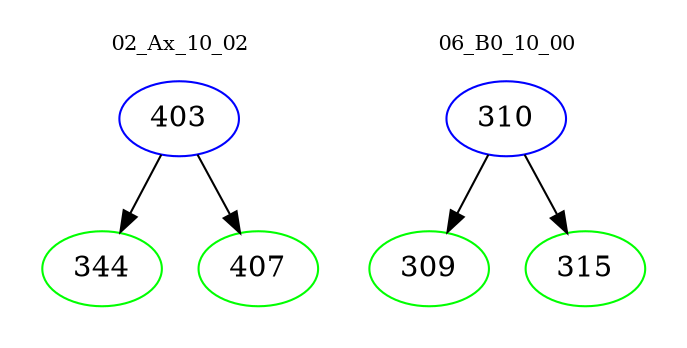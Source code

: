 digraph{
subgraph cluster_0 {
color = white
label = "02_Ax_10_02";
fontsize=10;
T0_403 [label="403", color="blue"]
T0_403 -> T0_344 [color="black"]
T0_344 [label="344", color="green"]
T0_403 -> T0_407 [color="black"]
T0_407 [label="407", color="green"]
}
subgraph cluster_1 {
color = white
label = "06_B0_10_00";
fontsize=10;
T1_310 [label="310", color="blue"]
T1_310 -> T1_309 [color="black"]
T1_309 [label="309", color="green"]
T1_310 -> T1_315 [color="black"]
T1_315 [label="315", color="green"]
}
}
